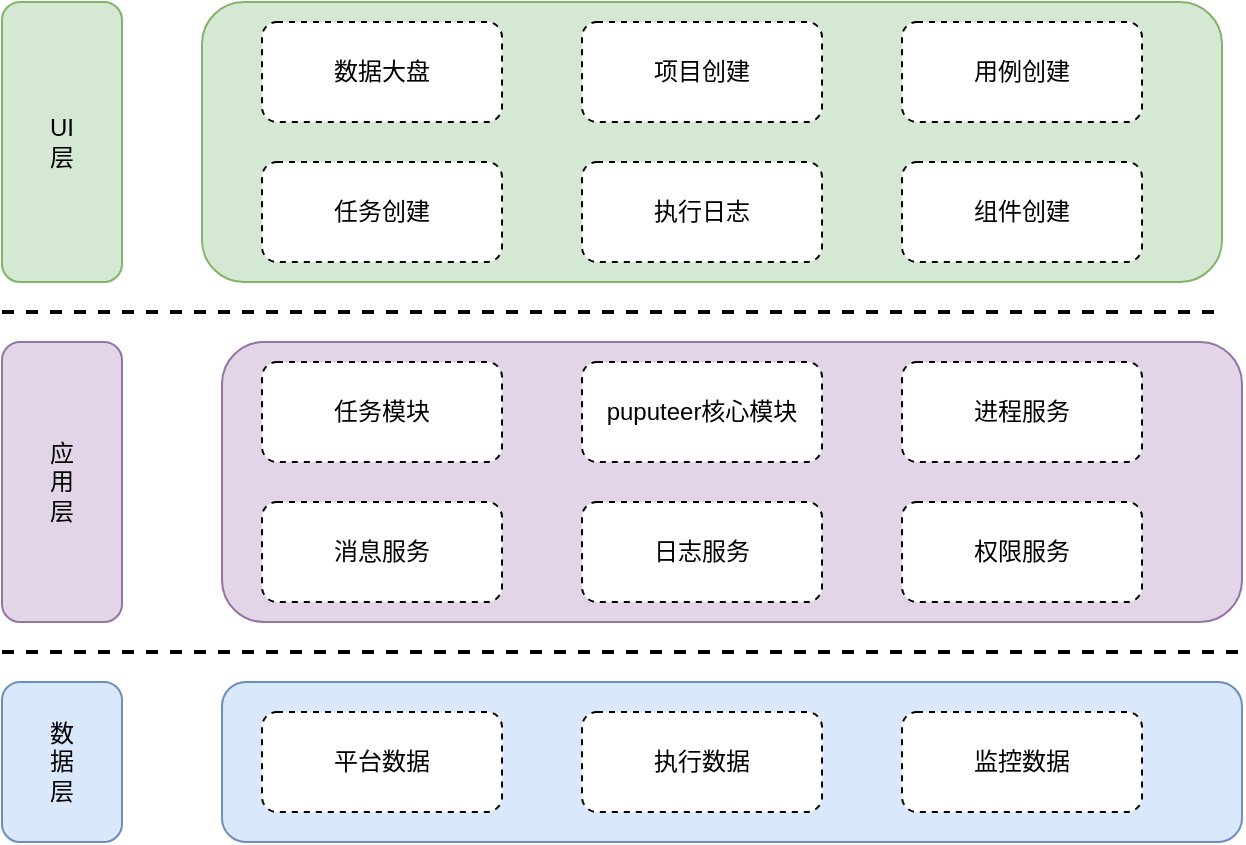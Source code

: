 <mxfile version="17.1.0" type="github">
  <diagram id="wFE0QG_FPsp0jaGvCLVb" name="Page-1">
    <mxGraphModel dx="1067" dy="681" grid="1" gridSize="10" guides="1" tooltips="1" connect="1" arrows="1" fold="1" page="1" pageScale="1" pageWidth="850" pageHeight="1100" math="0" shadow="0">
      <root>
        <mxCell id="0" />
        <mxCell id="1" parent="0" />
        <mxCell id="Es_Tln71gu4uyhZNHYvM-2" value="UI&lt;br&gt;层" style="rounded=1;whiteSpace=wrap;html=1;fillColor=#d5e8d4;strokeColor=#82b366;" vertex="1" parent="1">
          <mxGeometry x="120" y="70" width="60" height="140" as="geometry" />
        </mxCell>
        <mxCell id="Es_Tln71gu4uyhZNHYvM-3" value="应&lt;br&gt;用&lt;br&gt;层" style="rounded=1;whiteSpace=wrap;html=1;fillColor=#e1d5e7;strokeColor=#9673a6;" vertex="1" parent="1">
          <mxGeometry x="120" y="240" width="60" height="140" as="geometry" />
        </mxCell>
        <mxCell id="Es_Tln71gu4uyhZNHYvM-4" value="数&lt;br&gt;据&lt;br&gt;层" style="rounded=1;whiteSpace=wrap;html=1;fillColor=#dae8fc;strokeColor=#6c8ebf;" vertex="1" parent="1">
          <mxGeometry x="120" y="410" width="60" height="80" as="geometry" />
        </mxCell>
        <mxCell id="Es_Tln71gu4uyhZNHYvM-5" value="" style="rounded=1;whiteSpace=wrap;html=1;fillColor=#d5e8d4;strokeColor=#82b366;" vertex="1" parent="1">
          <mxGeometry x="220" y="70" width="510" height="140" as="geometry" />
        </mxCell>
        <mxCell id="Es_Tln71gu4uyhZNHYvM-6" value="" style="rounded=1;whiteSpace=wrap;html=1;fillColor=#e1d5e7;strokeColor=#9673a6;" vertex="1" parent="1">
          <mxGeometry x="230" y="240" width="510" height="140" as="geometry" />
        </mxCell>
        <mxCell id="Es_Tln71gu4uyhZNHYvM-7" value="" style="rounded=1;whiteSpace=wrap;html=1;fillColor=#dae8fc;strokeColor=#6c8ebf;" vertex="1" parent="1">
          <mxGeometry x="230" y="410" width="510" height="80" as="geometry" />
        </mxCell>
        <mxCell id="Es_Tln71gu4uyhZNHYvM-10" value="" style="line;strokeWidth=2;html=1;dashed=1;" vertex="1" parent="1">
          <mxGeometry x="120" y="220" width="610" height="10" as="geometry" />
        </mxCell>
        <mxCell id="Es_Tln71gu4uyhZNHYvM-11" value="" style="line;strokeWidth=2;html=1;dashed=1;" vertex="1" parent="1">
          <mxGeometry x="120" y="390" width="620" height="10" as="geometry" />
        </mxCell>
        <mxCell id="Es_Tln71gu4uyhZNHYvM-14" value="数据大盘" style="rounded=1;whiteSpace=wrap;html=1;dashed=1;" vertex="1" parent="1">
          <mxGeometry x="250" y="80" width="120" height="50" as="geometry" />
        </mxCell>
        <mxCell id="Es_Tln71gu4uyhZNHYvM-15" value="项目创建" style="rounded=1;whiteSpace=wrap;html=1;dashed=1;" vertex="1" parent="1">
          <mxGeometry x="410" y="80" width="120" height="50" as="geometry" />
        </mxCell>
        <mxCell id="Es_Tln71gu4uyhZNHYvM-16" value="用例创建" style="rounded=1;whiteSpace=wrap;html=1;dashed=1;" vertex="1" parent="1">
          <mxGeometry x="570" y="80" width="120" height="50" as="geometry" />
        </mxCell>
        <mxCell id="Es_Tln71gu4uyhZNHYvM-18" value="任务创建" style="rounded=1;whiteSpace=wrap;html=1;dashed=1;" vertex="1" parent="1">
          <mxGeometry x="250" y="150" width="120" height="50" as="geometry" />
        </mxCell>
        <mxCell id="Es_Tln71gu4uyhZNHYvM-19" value="执行日志" style="rounded=1;whiteSpace=wrap;html=1;dashed=1;" vertex="1" parent="1">
          <mxGeometry x="410" y="150" width="120" height="50" as="geometry" />
        </mxCell>
        <mxCell id="Es_Tln71gu4uyhZNHYvM-20" value="组件创建" style="rounded=1;whiteSpace=wrap;html=1;dashed=1;" vertex="1" parent="1">
          <mxGeometry x="570" y="150" width="120" height="50" as="geometry" />
        </mxCell>
        <mxCell id="Es_Tln71gu4uyhZNHYvM-21" value="权限服务" style="rounded=1;whiteSpace=wrap;html=1;dashed=1;" vertex="1" parent="1">
          <mxGeometry x="570" y="320" width="120" height="50" as="geometry" />
        </mxCell>
        <mxCell id="Es_Tln71gu4uyhZNHYvM-22" value="消息服务" style="rounded=1;whiteSpace=wrap;html=1;dashed=1;" vertex="1" parent="1">
          <mxGeometry x="250" y="320" width="120" height="50" as="geometry" />
        </mxCell>
        <mxCell id="Es_Tln71gu4uyhZNHYvM-23" value="日志服务" style="rounded=1;whiteSpace=wrap;html=1;dashed=1;" vertex="1" parent="1">
          <mxGeometry x="410" y="320" width="120" height="50" as="geometry" />
        </mxCell>
        <mxCell id="Es_Tln71gu4uyhZNHYvM-24" value="任务模块" style="rounded=1;whiteSpace=wrap;html=1;dashed=1;" vertex="1" parent="1">
          <mxGeometry x="250" y="250" width="120" height="50" as="geometry" />
        </mxCell>
        <mxCell id="Es_Tln71gu4uyhZNHYvM-26" value="puputeer核心模块" style="rounded=1;whiteSpace=wrap;html=1;dashed=1;" vertex="1" parent="1">
          <mxGeometry x="410" y="250" width="120" height="50" as="geometry" />
        </mxCell>
        <mxCell id="Es_Tln71gu4uyhZNHYvM-27" value="进程服务" style="rounded=1;whiteSpace=wrap;html=1;dashed=1;" vertex="1" parent="1">
          <mxGeometry x="570" y="250" width="120" height="50" as="geometry" />
        </mxCell>
        <mxCell id="Es_Tln71gu4uyhZNHYvM-28" value="平台数据" style="rounded=1;whiteSpace=wrap;html=1;dashed=1;" vertex="1" parent="1">
          <mxGeometry x="250" y="425" width="120" height="50" as="geometry" />
        </mxCell>
        <mxCell id="Es_Tln71gu4uyhZNHYvM-29" value="执行数据" style="rounded=1;whiteSpace=wrap;html=1;dashed=1;" vertex="1" parent="1">
          <mxGeometry x="410" y="425" width="120" height="50" as="geometry" />
        </mxCell>
        <mxCell id="Es_Tln71gu4uyhZNHYvM-30" value="监控数据" style="rounded=1;whiteSpace=wrap;html=1;dashed=1;" vertex="1" parent="1">
          <mxGeometry x="570" y="425" width="120" height="50" as="geometry" />
        </mxCell>
      </root>
    </mxGraphModel>
  </diagram>
</mxfile>
